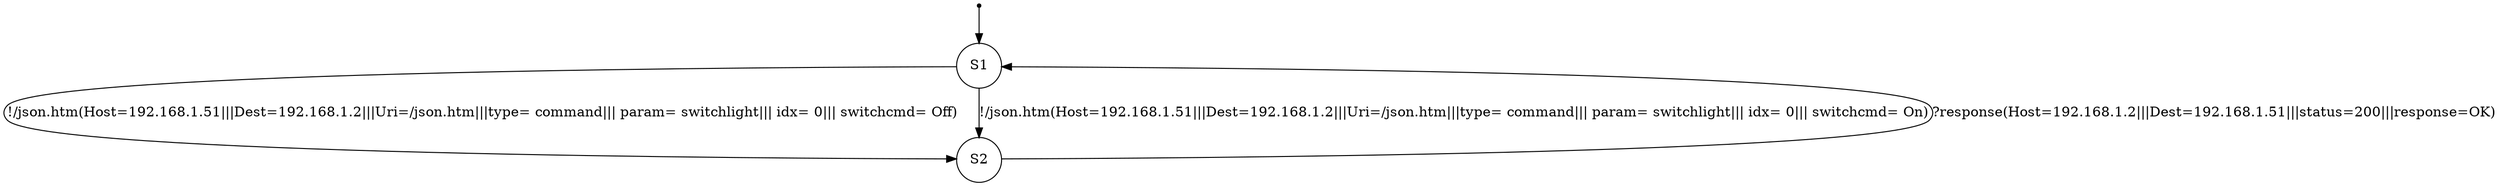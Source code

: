 digraph LTS {
S00[shape=point]
S1[label=S1,shape=circle];
S2[label=S2,shape=circle];
S00 -> S1
S1 -> S2[label ="!/json.htm(Host=192.168.1.51|||Dest=192.168.1.2|||Uri=/json.htm|||type= command||| param= switchlight||| idx= 0||| switchcmd= Off)"];
S1 -> S2[label ="!/json.htm(Host=192.168.1.51|||Dest=192.168.1.2|||Uri=/json.htm|||type= command||| param= switchlight||| idx= 0||| switchcmd= On)"];
S2 -> S1[label ="?response(Host=192.168.1.2|||Dest=192.168.1.51|||status=200|||response=OK)"];
}
